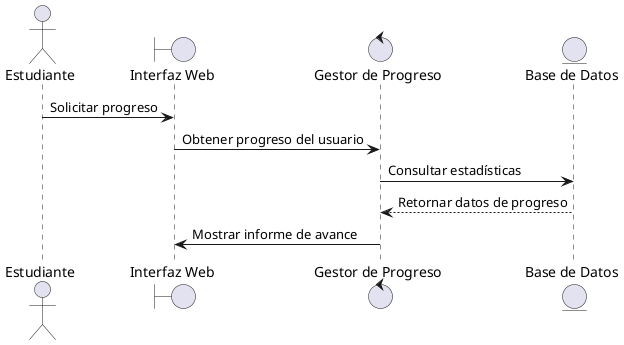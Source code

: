 @startuml 'Visualizar Progreso de Aprendizaje'
actor Estudiante
boundary "Interfaz Web" as UI
control "Gestor de Progreso" as GP
entity "Base de Datos" as DB

Estudiante -> UI: Solicitar progreso
UI -> GP: Obtener progreso del usuario
GP -> DB: Consultar estadísticas
DB --> GP: Retornar datos de progreso
GP -> UI: Mostrar informe de avance

@enduml
